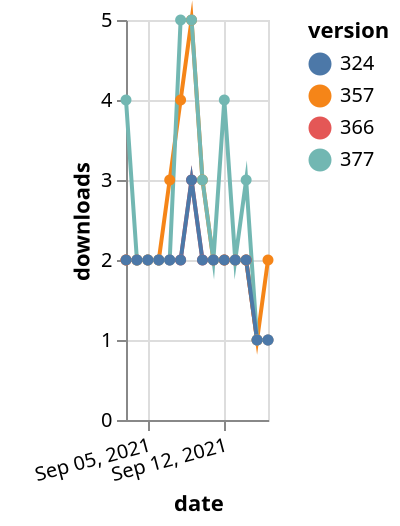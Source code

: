 {"$schema": "https://vega.github.io/schema/vega-lite/v5.json", "description": "A simple bar chart with embedded data.", "data": {"values": [{"date": "2021-09-03", "total": 2303, "delta": 2, "version": "366"}, {"date": "2021-09-04", "total": 2305, "delta": 2, "version": "366"}, {"date": "2021-09-05", "total": 2307, "delta": 2, "version": "366"}, {"date": "2021-09-06", "total": 2309, "delta": 2, "version": "366"}, {"date": "2021-09-07", "total": 2311, "delta": 2, "version": "366"}, {"date": "2021-09-08", "total": 2313, "delta": 2, "version": "366"}, {"date": "2021-09-09", "total": 2316, "delta": 3, "version": "366"}, {"date": "2021-09-10", "total": 2318, "delta": 2, "version": "366"}, {"date": "2021-09-11", "total": 2320, "delta": 2, "version": "366"}, {"date": "2021-09-12", "total": 2322, "delta": 2, "version": "366"}, {"date": "2021-09-13", "total": 2324, "delta": 2, "version": "366"}, {"date": "2021-09-14", "total": 2326, "delta": 2, "version": "366"}, {"date": "2021-09-15", "total": 2327, "delta": 1, "version": "366"}, {"date": "2021-09-16", "total": 2328, "delta": 1, "version": "366"}, {"date": "2021-09-03", "total": 2877, "delta": 2, "version": "357"}, {"date": "2021-09-04", "total": 2879, "delta": 2, "version": "357"}, {"date": "2021-09-05", "total": 2881, "delta": 2, "version": "357"}, {"date": "2021-09-06", "total": 2883, "delta": 2, "version": "357"}, {"date": "2021-09-07", "total": 2886, "delta": 3, "version": "357"}, {"date": "2021-09-08", "total": 2890, "delta": 4, "version": "357"}, {"date": "2021-09-09", "total": 2895, "delta": 5, "version": "357"}, {"date": "2021-09-10", "total": 2898, "delta": 3, "version": "357"}, {"date": "2021-09-11", "total": 2900, "delta": 2, "version": "357"}, {"date": "2021-09-12", "total": 2902, "delta": 2, "version": "357"}, {"date": "2021-09-13", "total": 2904, "delta": 2, "version": "357"}, {"date": "2021-09-14", "total": 2906, "delta": 2, "version": "357"}, {"date": "2021-09-15", "total": 2907, "delta": 1, "version": "357"}, {"date": "2021-09-16", "total": 2909, "delta": 2, "version": "357"}, {"date": "2021-09-03", "total": 2132, "delta": 4, "version": "377"}, {"date": "2021-09-04", "total": 2134, "delta": 2, "version": "377"}, {"date": "2021-09-05", "total": 2136, "delta": 2, "version": "377"}, {"date": "2021-09-06", "total": 2138, "delta": 2, "version": "377"}, {"date": "2021-09-07", "total": 2140, "delta": 2, "version": "377"}, {"date": "2021-09-08", "total": 2145, "delta": 5, "version": "377"}, {"date": "2021-09-09", "total": 2150, "delta": 5, "version": "377"}, {"date": "2021-09-10", "total": 2153, "delta": 3, "version": "377"}, {"date": "2021-09-11", "total": 2155, "delta": 2, "version": "377"}, {"date": "2021-09-12", "total": 2159, "delta": 4, "version": "377"}, {"date": "2021-09-13", "total": 2161, "delta": 2, "version": "377"}, {"date": "2021-09-14", "total": 2164, "delta": 3, "version": "377"}, {"date": "2021-09-15", "total": 2165, "delta": 1, "version": "377"}, {"date": "2021-09-16", "total": 2166, "delta": 1, "version": "377"}, {"date": "2021-09-03", "total": 2555, "delta": 2, "version": "324"}, {"date": "2021-09-04", "total": 2557, "delta": 2, "version": "324"}, {"date": "2021-09-05", "total": 2559, "delta": 2, "version": "324"}, {"date": "2021-09-06", "total": 2561, "delta": 2, "version": "324"}, {"date": "2021-09-07", "total": 2563, "delta": 2, "version": "324"}, {"date": "2021-09-08", "total": 2565, "delta": 2, "version": "324"}, {"date": "2021-09-09", "total": 2568, "delta": 3, "version": "324"}, {"date": "2021-09-10", "total": 2570, "delta": 2, "version": "324"}, {"date": "2021-09-11", "total": 2572, "delta": 2, "version": "324"}, {"date": "2021-09-12", "total": 2574, "delta": 2, "version": "324"}, {"date": "2021-09-13", "total": 2576, "delta": 2, "version": "324"}, {"date": "2021-09-14", "total": 2578, "delta": 2, "version": "324"}, {"date": "2021-09-15", "total": 2579, "delta": 1, "version": "324"}, {"date": "2021-09-16", "total": 2580, "delta": 1, "version": "324"}]}, "width": "container", "mark": {"type": "line", "point": {"filled": true}}, "encoding": {"x": {"field": "date", "type": "temporal", "timeUnit": "yearmonthdate", "title": "date", "axis": {"labelAngle": -15}}, "y": {"field": "delta", "type": "quantitative", "title": "downloads"}, "color": {"field": "version", "type": "nominal"}, "tooltip": {"field": "delta"}}}